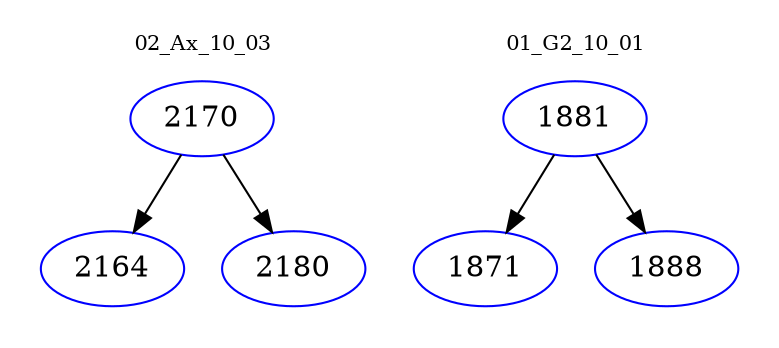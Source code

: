 digraph{
subgraph cluster_0 {
color = white
label = "02_Ax_10_03";
fontsize=10;
T0_2170 [label="2170", color="blue"]
T0_2170 -> T0_2164 [color="black"]
T0_2164 [label="2164", color="blue"]
T0_2170 -> T0_2180 [color="black"]
T0_2180 [label="2180", color="blue"]
}
subgraph cluster_1 {
color = white
label = "01_G2_10_01";
fontsize=10;
T1_1881 [label="1881", color="blue"]
T1_1881 -> T1_1871 [color="black"]
T1_1871 [label="1871", color="blue"]
T1_1881 -> T1_1888 [color="black"]
T1_1888 [label="1888", color="blue"]
}
}

